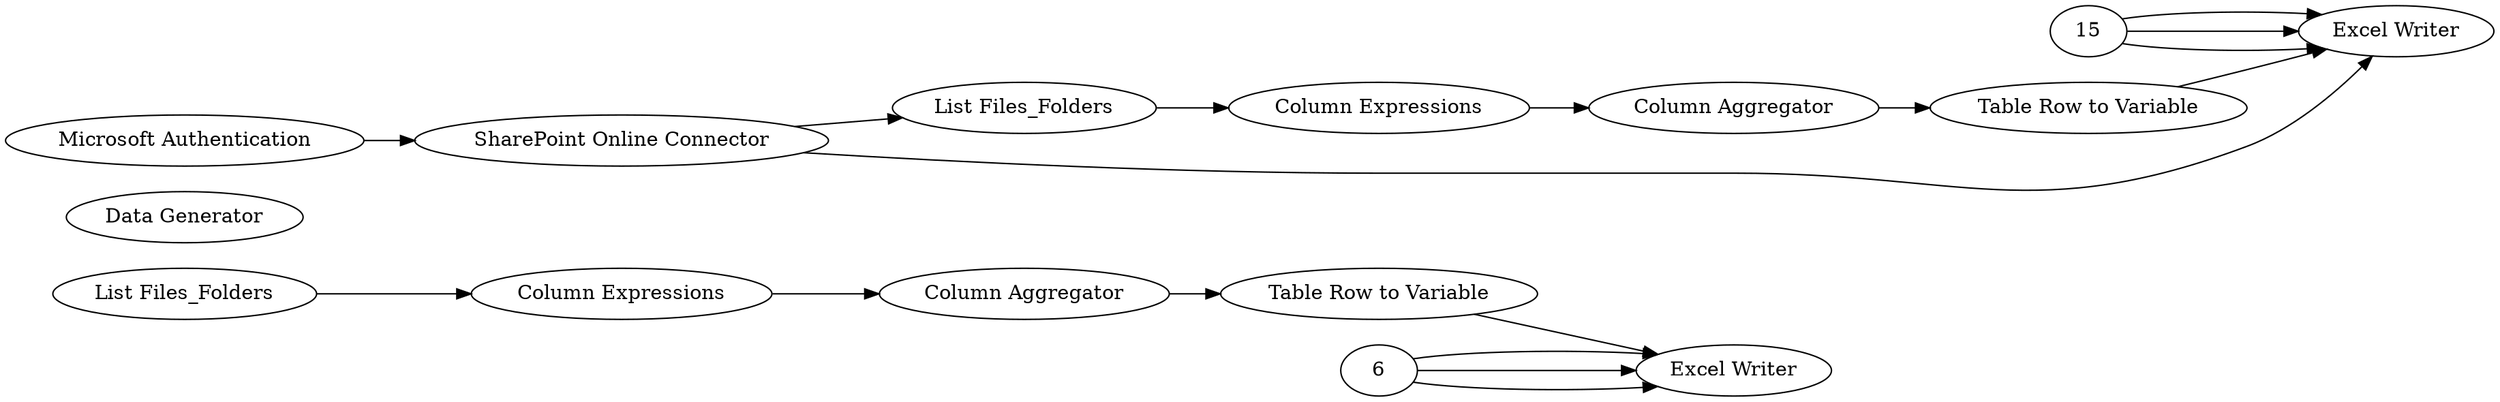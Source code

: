 digraph {
	2 [label="List Files_Folders"]
	3 [label="Column Expressions"]
	5 [label="Excel Writer"]
	1 [label="Data Generator"]
	7 [label="Table Row to Variable"]
	8 [label="Column Aggregator"]
	9 [label="SharePoint Online Connector"]
	10 [label="Table Row to Variable"]
	11 [label="Column Expressions"]
	12 [label="Column Aggregator"]
	13 [label="List Files_Folders"]
	14 [label="Excel Writer"]
	1 [label="Data Generator"]
	16 [label="Microsoft Authentication"]
	2 -> 3
	3 -> 8
	6 -> 5
	6 -> 5
	6 -> 5
	7 -> 5
	8 -> 7
	9 -> 13
	9 -> 14
	10 -> 14
	11 -> 12
	12 -> 10
	13 -> 11
	15 -> 14
	15 -> 14
	15 -> 14
	16 -> 9
	rankdir=LR
}
